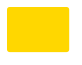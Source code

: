 @startuml

skinparam ClassBackgroundColor #Gold
skinparam ClassFontColor #Gold
skinparam ClassBorderColor #Gold

skinparam ClassStereotypeFontSize 0
skinparam CircledCharacterFontSize 0
skinparam CircledCharacterRadius 0
skinparam ClassBorderThickness 0
skinparam Shadowing false

class Dummy

@enduml
